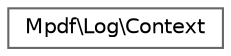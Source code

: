 digraph "Graphical Class Hierarchy"
{
 // LATEX_PDF_SIZE
  bgcolor="transparent";
  edge [fontname=Helvetica,fontsize=10,labelfontname=Helvetica,labelfontsize=10];
  node [fontname=Helvetica,fontsize=10,shape=box,height=0.2,width=0.4];
  rankdir="LR";
  Node0 [id="Node000000",label="Mpdf\\Log\\Context",height=0.2,width=0.4,color="grey40", fillcolor="white", style="filled",URL="$classMpdf_1_1Log_1_1Context.html",tooltip=" "];
}
